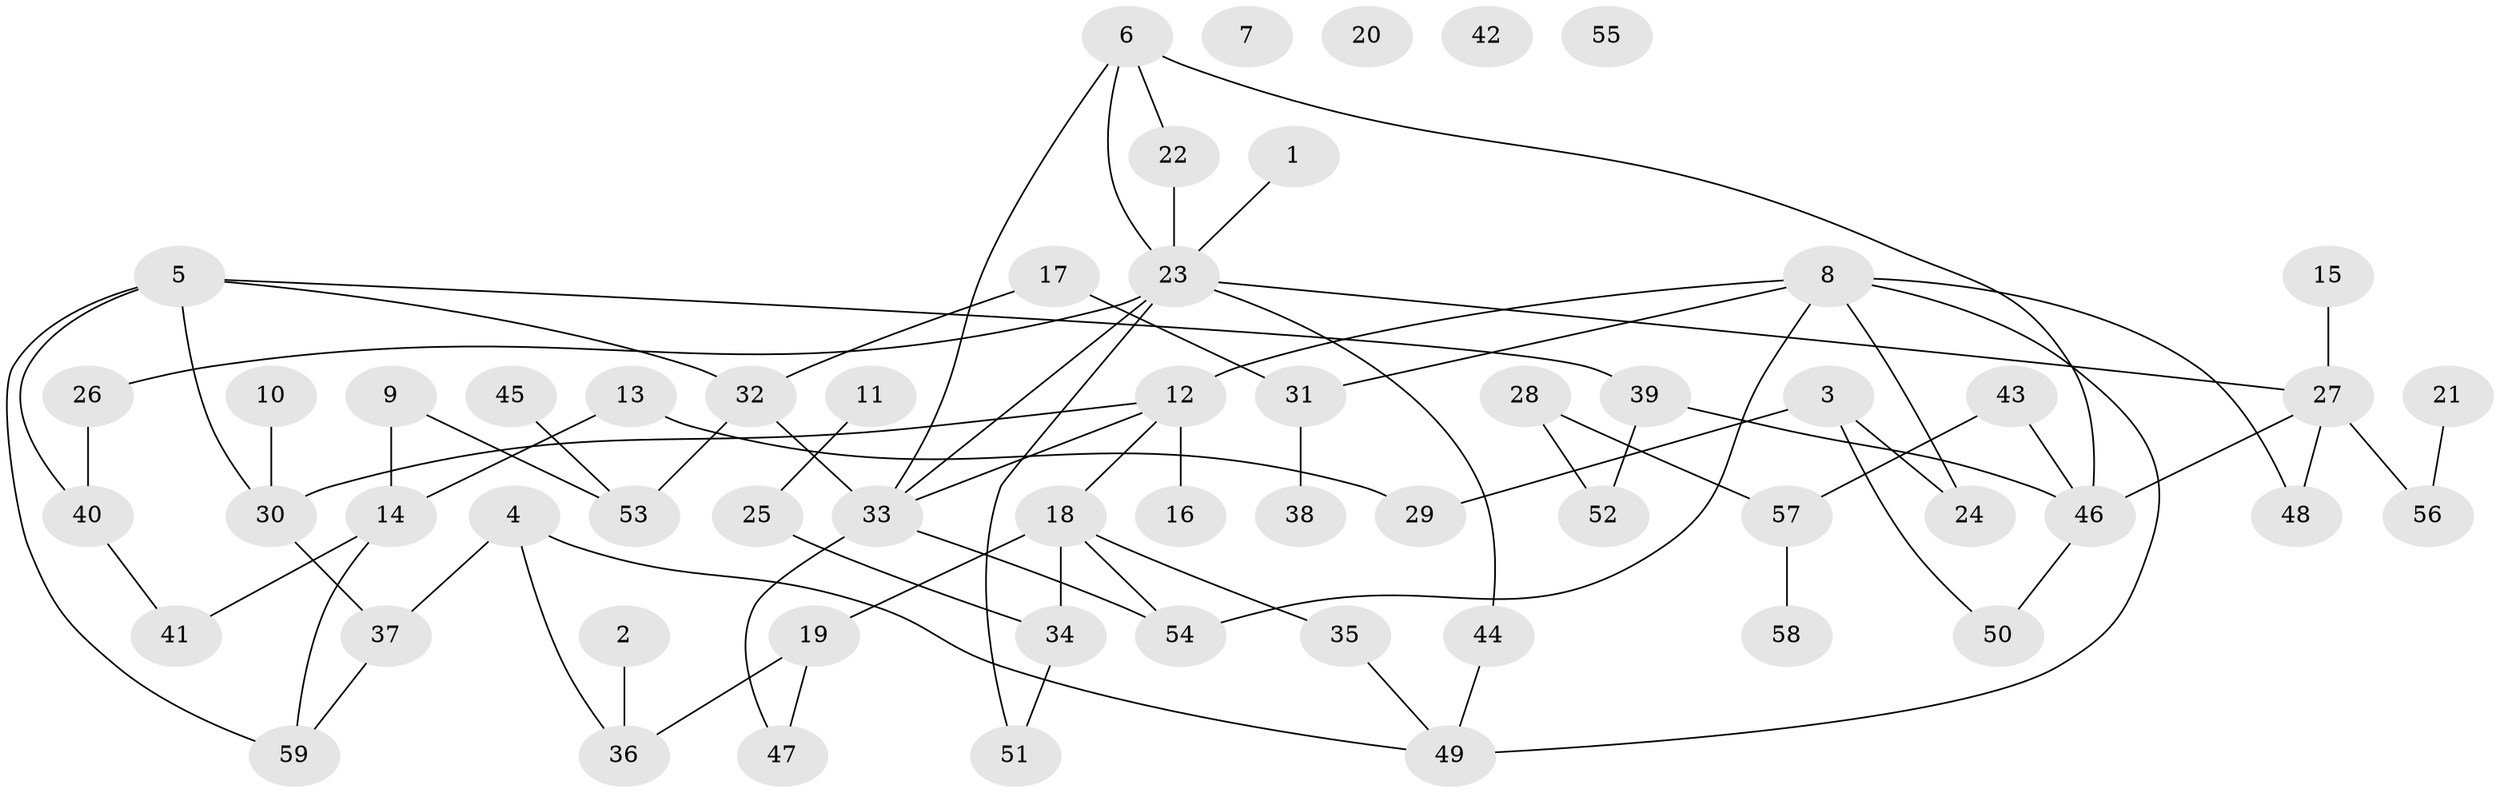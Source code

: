// coarse degree distribution, {1: 0.35294117647058826, 0: 0.23529411764705882, 2: 0.11764705882352941, 4: 0.11764705882352941, 3: 0.058823529411764705, 6: 0.058823529411764705, 5: 0.058823529411764705}
// Generated by graph-tools (version 1.1) at 2025/43/03/04/25 21:43:16]
// undirected, 59 vertices, 76 edges
graph export_dot {
graph [start="1"]
  node [color=gray90,style=filled];
  1;
  2;
  3;
  4;
  5;
  6;
  7;
  8;
  9;
  10;
  11;
  12;
  13;
  14;
  15;
  16;
  17;
  18;
  19;
  20;
  21;
  22;
  23;
  24;
  25;
  26;
  27;
  28;
  29;
  30;
  31;
  32;
  33;
  34;
  35;
  36;
  37;
  38;
  39;
  40;
  41;
  42;
  43;
  44;
  45;
  46;
  47;
  48;
  49;
  50;
  51;
  52;
  53;
  54;
  55;
  56;
  57;
  58;
  59;
  1 -- 23;
  2 -- 36;
  3 -- 24;
  3 -- 29;
  3 -- 50;
  4 -- 36;
  4 -- 37;
  4 -- 49;
  5 -- 30;
  5 -- 32;
  5 -- 39;
  5 -- 40;
  5 -- 59;
  6 -- 22;
  6 -- 23;
  6 -- 33;
  6 -- 46;
  8 -- 12;
  8 -- 24;
  8 -- 31;
  8 -- 48;
  8 -- 49;
  8 -- 54;
  9 -- 14;
  9 -- 53;
  10 -- 30;
  11 -- 25;
  12 -- 16;
  12 -- 18;
  12 -- 30;
  12 -- 33;
  13 -- 14;
  13 -- 29;
  14 -- 41;
  14 -- 59;
  15 -- 27;
  17 -- 31;
  17 -- 32;
  18 -- 19;
  18 -- 34;
  18 -- 35;
  18 -- 54;
  19 -- 36;
  19 -- 47;
  21 -- 56;
  22 -- 23;
  23 -- 26;
  23 -- 27;
  23 -- 33;
  23 -- 44;
  23 -- 51;
  25 -- 34;
  26 -- 40;
  27 -- 46;
  27 -- 48;
  27 -- 56;
  28 -- 52;
  28 -- 57;
  30 -- 37;
  31 -- 38;
  32 -- 33;
  32 -- 53;
  33 -- 47;
  33 -- 54;
  34 -- 51;
  35 -- 49;
  37 -- 59;
  39 -- 46;
  39 -- 52;
  40 -- 41;
  43 -- 46;
  43 -- 57;
  44 -- 49;
  45 -- 53;
  46 -- 50;
  57 -- 58;
}
